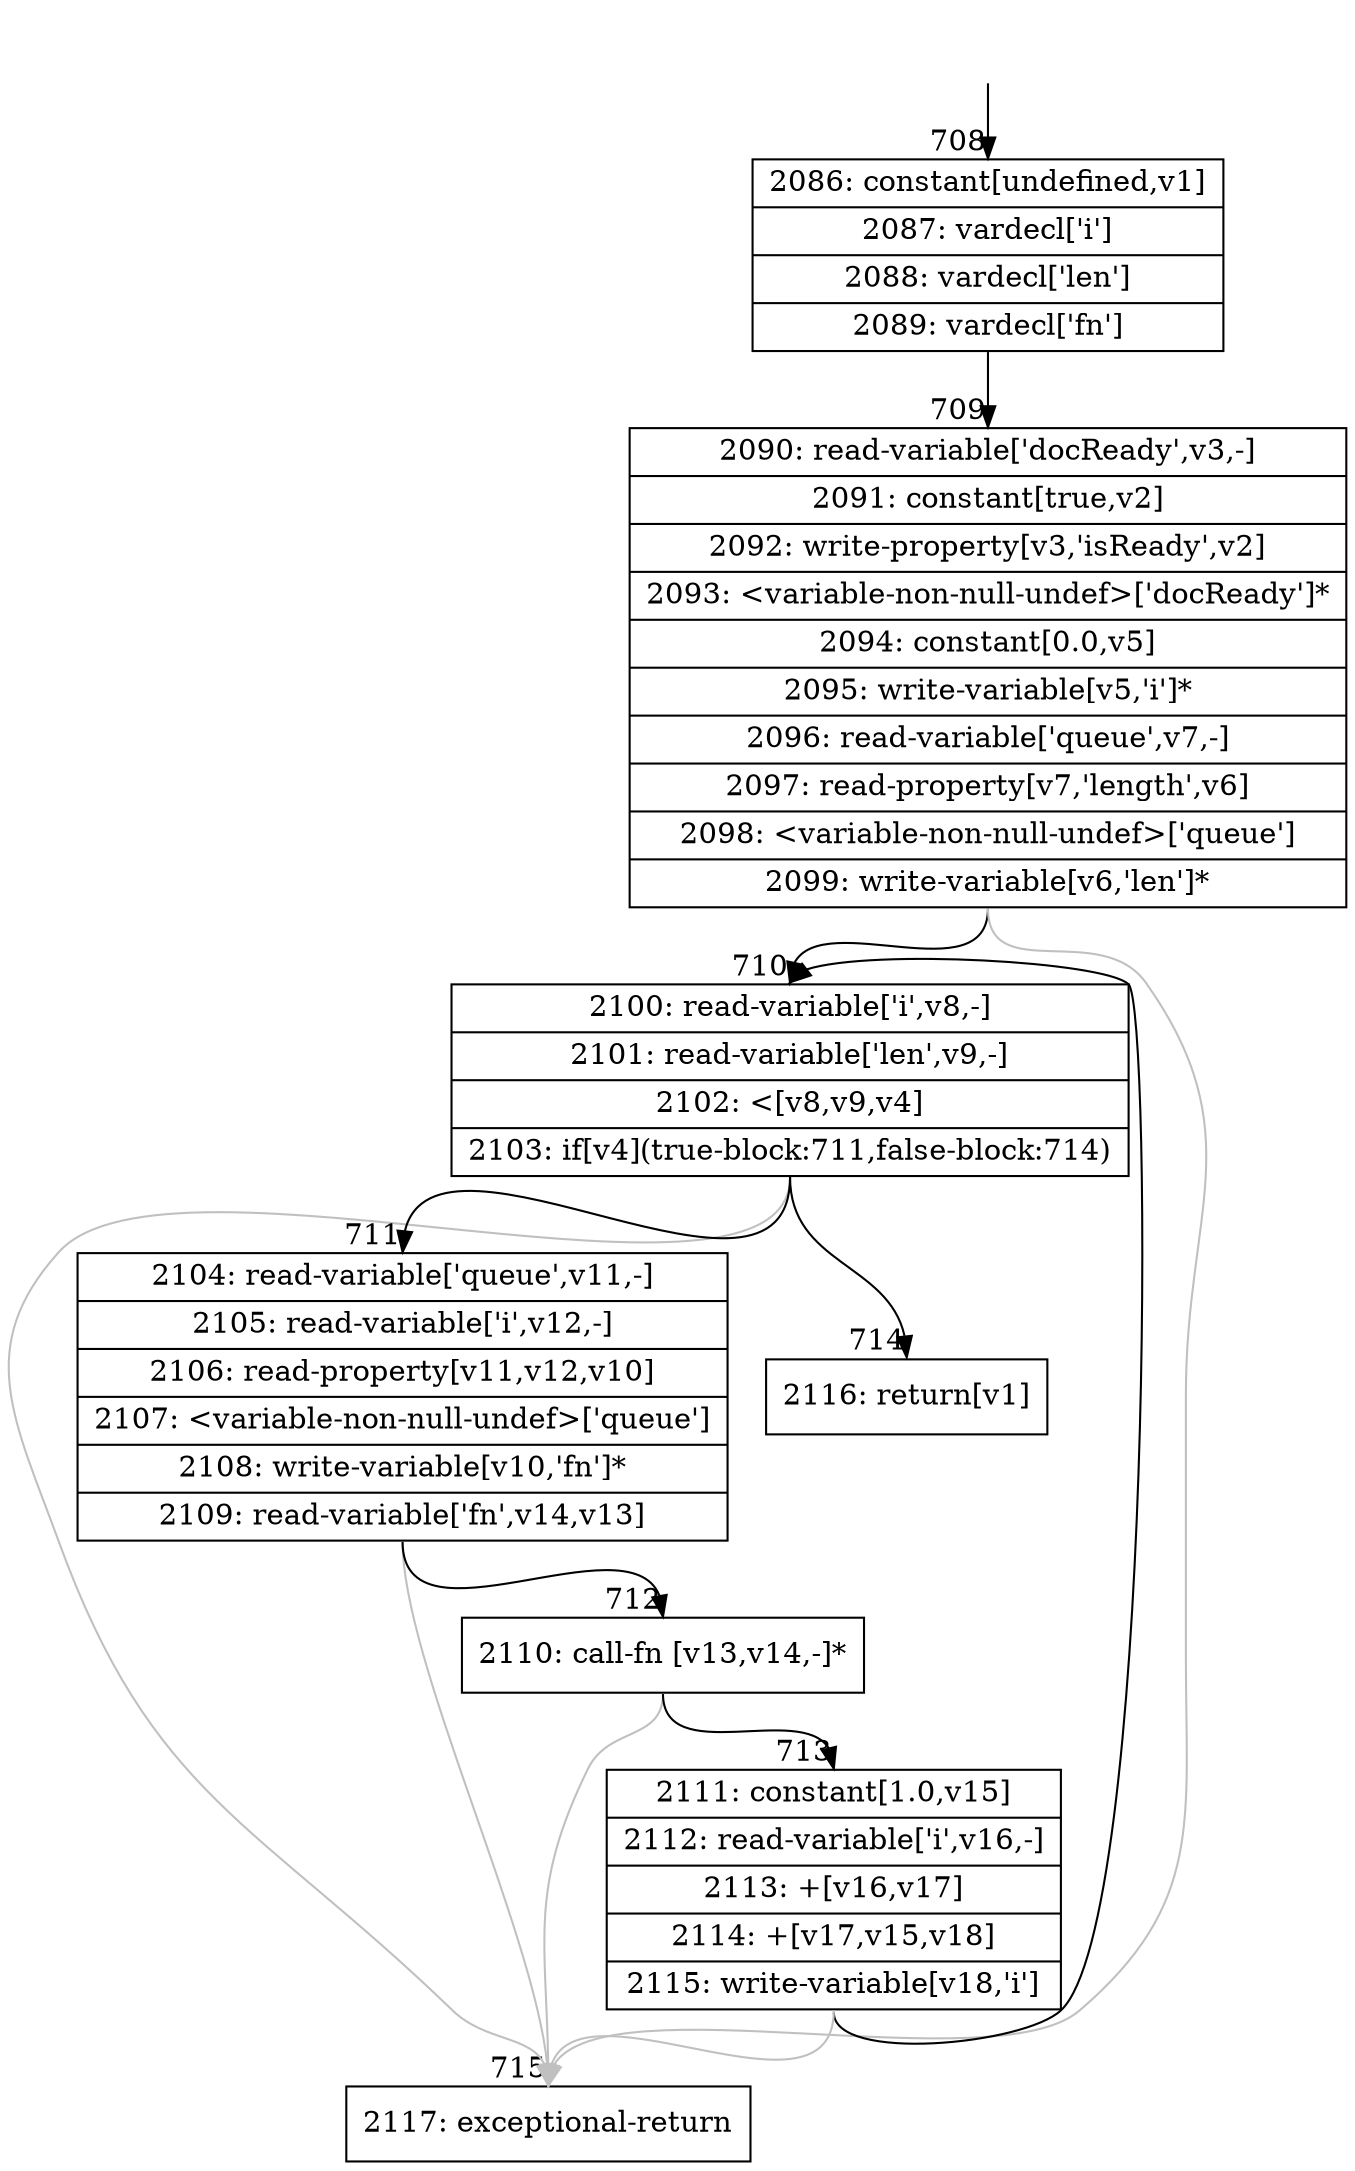 digraph {
rankdir="TD"
BB_entry64[shape=none,label=""];
BB_entry64 -> BB708 [tailport=s, headport=n, headlabel="    708"]
BB708 [shape=record label="{2086: constant[undefined,v1]|2087: vardecl['i']|2088: vardecl['len']|2089: vardecl['fn']}" ] 
BB708 -> BB709 [tailport=s, headport=n, headlabel="      709"]
BB709 [shape=record label="{2090: read-variable['docReady',v3,-]|2091: constant[true,v2]|2092: write-property[v3,'isReady',v2]|2093: \<variable-non-null-undef\>['docReady']*|2094: constant[0.0,v5]|2095: write-variable[v5,'i']*|2096: read-variable['queue',v7,-]|2097: read-property[v7,'length',v6]|2098: \<variable-non-null-undef\>['queue']|2099: write-variable[v6,'len']*}" ] 
BB709 -> BB710 [tailport=s, headport=n, headlabel="      710"]
BB709 -> BB715 [tailport=s, headport=n, color=gray, headlabel="      715"]
BB710 [shape=record label="{2100: read-variable['i',v8,-]|2101: read-variable['len',v9,-]|2102: \<[v8,v9,v4]|2103: if[v4](true-block:711,false-block:714)}" ] 
BB710 -> BB711 [tailport=s, headport=n, headlabel="      711"]
BB710 -> BB714 [tailport=s, headport=n, headlabel="      714"]
BB710 -> BB715 [tailport=s, headport=n, color=gray]
BB711 [shape=record label="{2104: read-variable['queue',v11,-]|2105: read-variable['i',v12,-]|2106: read-property[v11,v12,v10]|2107: \<variable-non-null-undef\>['queue']|2108: write-variable[v10,'fn']*|2109: read-variable['fn',v14,v13]}" ] 
BB711 -> BB712 [tailport=s, headport=n, headlabel="      712"]
BB711 -> BB715 [tailport=s, headport=n, color=gray]
BB712 [shape=record label="{2110: call-fn [v13,v14,-]*}" ] 
BB712 -> BB713 [tailport=s, headport=n, headlabel="      713"]
BB712 -> BB715 [tailport=s, headport=n, color=gray]
BB713 [shape=record label="{2111: constant[1.0,v15]|2112: read-variable['i',v16,-]|2113: +[v16,v17]|2114: +[v17,v15,v18]|2115: write-variable[v18,'i']}" ] 
BB713 -> BB710 [tailport=s, headport=n]
BB713 -> BB715 [tailport=s, headport=n, color=gray]
BB714 [shape=record label="{2116: return[v1]}" ] 
BB715 [shape=record label="{2117: exceptional-return}" ] 
//#$~ 1062
}
